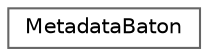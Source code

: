 digraph "Graphical Class Hierarchy"
{
 // LATEX_PDF_SIZE
  bgcolor="transparent";
  edge [fontname=Helvetica,fontsize=10,labelfontname=Helvetica,labelfontsize=10];
  node [fontname=Helvetica,fontsize=10,shape=box,height=0.2,width=0.4];
  rankdir="LR";
  Node0 [id="Node000000",label="MetadataBaton",height=0.2,width=0.4,color="grey40", fillcolor="white", style="filled",URL="$struct_metadata_baton.html",tooltip=" "];
}
